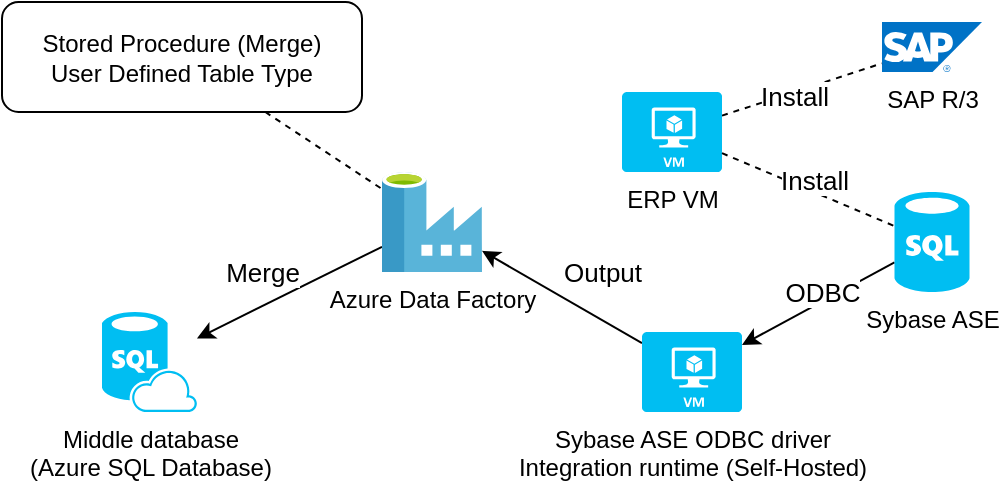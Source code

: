 <mxfile version="13.0.3" type="device"><diagram id="1VlaprVa0dffMtEDeKCQ" name="Page-1"><mxGraphModel dx="865" dy="506" grid="1" gridSize="10" guides="1" tooltips="1" connect="1" arrows="1" fold="1" page="1" pageScale="1" pageWidth="850" pageHeight="1100" math="0" shadow="0"><root><mxCell id="0"/><mxCell id="1" parent="0"/><mxCell id="dnGI2sZewK7NVITd3sHa-15" value="" style="edgeStyle=none;rounded=0;orthogonalLoop=1;jettySize=auto;html=1;" edge="1" parent="1" source="dnGI2sZewK7NVITd3sHa-2" target="dnGI2sZewK7NVITd3sHa-12"><mxGeometry relative="1" as="geometry"><mxPoint x="392.5" y="300" as="targetPoint"/></mxGeometry></mxCell><mxCell id="dnGI2sZewK7NVITd3sHa-25" value="ODBC" style="edgeLabel;html=1;align=center;verticalAlign=middle;resizable=0;points=[];fontSize=13;" vertex="1" connectable="0" parent="dnGI2sZewK7NVITd3sHa-15"><mxGeometry x="-0.442" y="-2" relative="1" as="geometry"><mxPoint x="-14.05" y="5.09" as="offset"/></mxGeometry></mxCell><mxCell id="dnGI2sZewK7NVITd3sHa-2" value="Sybase ASE" style="verticalLabelPosition=bottom;html=1;verticalAlign=top;align=center;strokeColor=none;fillColor=#00BEF2;shape=mxgraph.azure.sql_database;" vertex="1" parent="1"><mxGeometry x="526.25" y="275" width="37.5" height="50" as="geometry"/></mxCell><mxCell id="dnGI2sZewK7NVITd3sHa-3" value="SAP R/3" style="aspect=fixed;html=1;points=[];align=center;image;fontSize=12;image=img/lib/mscae/SAP_HANA_on_Azure.svg;" vertex="1" parent="1"><mxGeometry x="520" y="190" width="50" height="25" as="geometry"/></mxCell><mxCell id="dnGI2sZewK7NVITd3sHa-7" value="" style="rounded=0;orthogonalLoop=1;jettySize=auto;html=1;dashed=1;endArrow=none;endFill=0;startArrow=none;startFill=0;" edge="1" parent="1" source="dnGI2sZewK7NVITd3sHa-4" target="dnGI2sZewK7NVITd3sHa-3"><mxGeometry relative="1" as="geometry"><mxPoint x="475" y="265" as="targetPoint"/></mxGeometry></mxCell><mxCell id="dnGI2sZewK7NVITd3sHa-19" value="Install" style="edgeLabel;html=1;align=center;verticalAlign=middle;resizable=0;points=[];fontSize=13;" vertex="1" connectable="0" parent="dnGI2sZewK7NVITd3sHa-7"><mxGeometry x="-0.234" relative="1" as="geometry"><mxPoint x="5.73" y="0.11" as="offset"/></mxGeometry></mxCell><mxCell id="dnGI2sZewK7NVITd3sHa-4" value="ERP VM" style="verticalLabelPosition=bottom;html=1;verticalAlign=top;align=center;strokeColor=none;fillColor=#00BEF2;shape=mxgraph.azure.virtual_machine;" vertex="1" parent="1"><mxGeometry x="390" y="225" width="50" height="40" as="geometry"/></mxCell><mxCell id="dnGI2sZewK7NVITd3sHa-5" value="Middle database&lt;br&gt;(Azure SQL Database)" style="verticalLabelPosition=bottom;html=1;verticalAlign=top;align=center;strokeColor=none;fillColor=#00BEF2;shape=mxgraph.azure.sql_database_sql_azure;" vertex="1" parent="1"><mxGeometry x="130" y="335" width="47.5" height="50" as="geometry"/></mxCell><mxCell id="dnGI2sZewK7NVITd3sHa-17" value="" style="edgeStyle=none;rounded=0;orthogonalLoop=1;jettySize=auto;html=1;" edge="1" parent="1" source="dnGI2sZewK7NVITd3sHa-12" target="dnGI2sZewK7NVITd3sHa-13"><mxGeometry relative="1" as="geometry"><mxPoint x="235" y="385" as="targetPoint"/></mxGeometry></mxCell><mxCell id="dnGI2sZewK7NVITd3sHa-29" value="Output" style="edgeLabel;html=1;align=center;verticalAlign=middle;resizable=0;points=[];fontColor=#000000;fontSize=13;" vertex="1" connectable="0" parent="dnGI2sZewK7NVITd3sHa-17"><mxGeometry x="-0.352" relative="1" as="geometry"><mxPoint x="5.99" y="-20.59" as="offset"/></mxGeometry></mxCell><mxCell id="dnGI2sZewK7NVITd3sHa-12" value="Sybase ASE ODBC driver&lt;br&gt;Integration runtime (Self-Hosted)" style="verticalLabelPosition=bottom;html=1;verticalAlign=top;align=center;strokeColor=none;fillColor=#00BEF2;shape=mxgraph.azure.virtual_machine;" vertex="1" parent="1"><mxGeometry x="400" y="345" width="50" height="40" as="geometry"/></mxCell><mxCell id="dnGI2sZewK7NVITd3sHa-18" value="" style="edgeStyle=none;rounded=0;orthogonalLoop=1;jettySize=auto;html=1;" edge="1" parent="1" source="dnGI2sZewK7NVITd3sHa-13" target="dnGI2sZewK7NVITd3sHa-5"><mxGeometry relative="1" as="geometry"/></mxCell><mxCell id="dnGI2sZewK7NVITd3sHa-28" value="Merge" style="edgeLabel;html=1;align=center;verticalAlign=middle;resizable=0;points=[];fontColor=#000000;fontSize=13;" vertex="1" connectable="0" parent="dnGI2sZewK7NVITd3sHa-18"><mxGeometry x="-0.208" relative="1" as="geometry"><mxPoint x="-23.41" y="-5.52" as="offset"/></mxGeometry></mxCell><mxCell id="dnGI2sZewK7NVITd3sHa-13" value="Azure Data Factory" style="aspect=fixed;html=1;points=[];align=center;image;fontSize=12;image=img/lib/mscae/Data_Factory.svg;" vertex="1" parent="1"><mxGeometry x="270" y="265" width="50" height="50" as="geometry"/></mxCell><mxCell id="dnGI2sZewK7NVITd3sHa-23" value="" style="rounded=0;orthogonalLoop=1;jettySize=auto;html=1;dashed=1;endArrow=none;endFill=0;startArrow=none;startFill=0;" edge="1" parent="1" source="dnGI2sZewK7NVITd3sHa-4" target="dnGI2sZewK7NVITd3sHa-2"><mxGeometry relative="1" as="geometry"><mxPoint x="450" y="248.542" as="sourcePoint"/><mxPoint x="590" y="265" as="targetPoint"/></mxGeometry></mxCell><mxCell id="dnGI2sZewK7NVITd3sHa-24" value="Install" style="edgeLabel;html=1;align=center;verticalAlign=middle;resizable=0;points=[];fontSize=13;" vertex="1" connectable="0" parent="dnGI2sZewK7NVITd3sHa-23"><mxGeometry x="0.228" relative="1" as="geometry"><mxPoint x="-6.9" y="-8.94" as="offset"/></mxGeometry></mxCell><mxCell id="dnGI2sZewK7NVITd3sHa-27" value="" style="edgeStyle=none;rounded=0;orthogonalLoop=1;jettySize=auto;html=1;dashed=1;startArrow=none;startFill=0;endArrow=none;endFill=0;" edge="1" parent="1" source="dnGI2sZewK7NVITd3sHa-26" target="dnGI2sZewK7NVITd3sHa-13"><mxGeometry relative="1" as="geometry"/></mxCell><mxCell id="dnGI2sZewK7NVITd3sHa-26" value="&lt;div&gt;&lt;span&gt;Stored Procedure (Merge)&lt;/span&gt;&lt;/div&gt;User Defined Table Type" style="rounded=1;whiteSpace=wrap;html=1;align=center;" vertex="1" parent="1"><mxGeometry x="80" y="180" width="180" height="55" as="geometry"/></mxCell></root></mxGraphModel></diagram></mxfile>